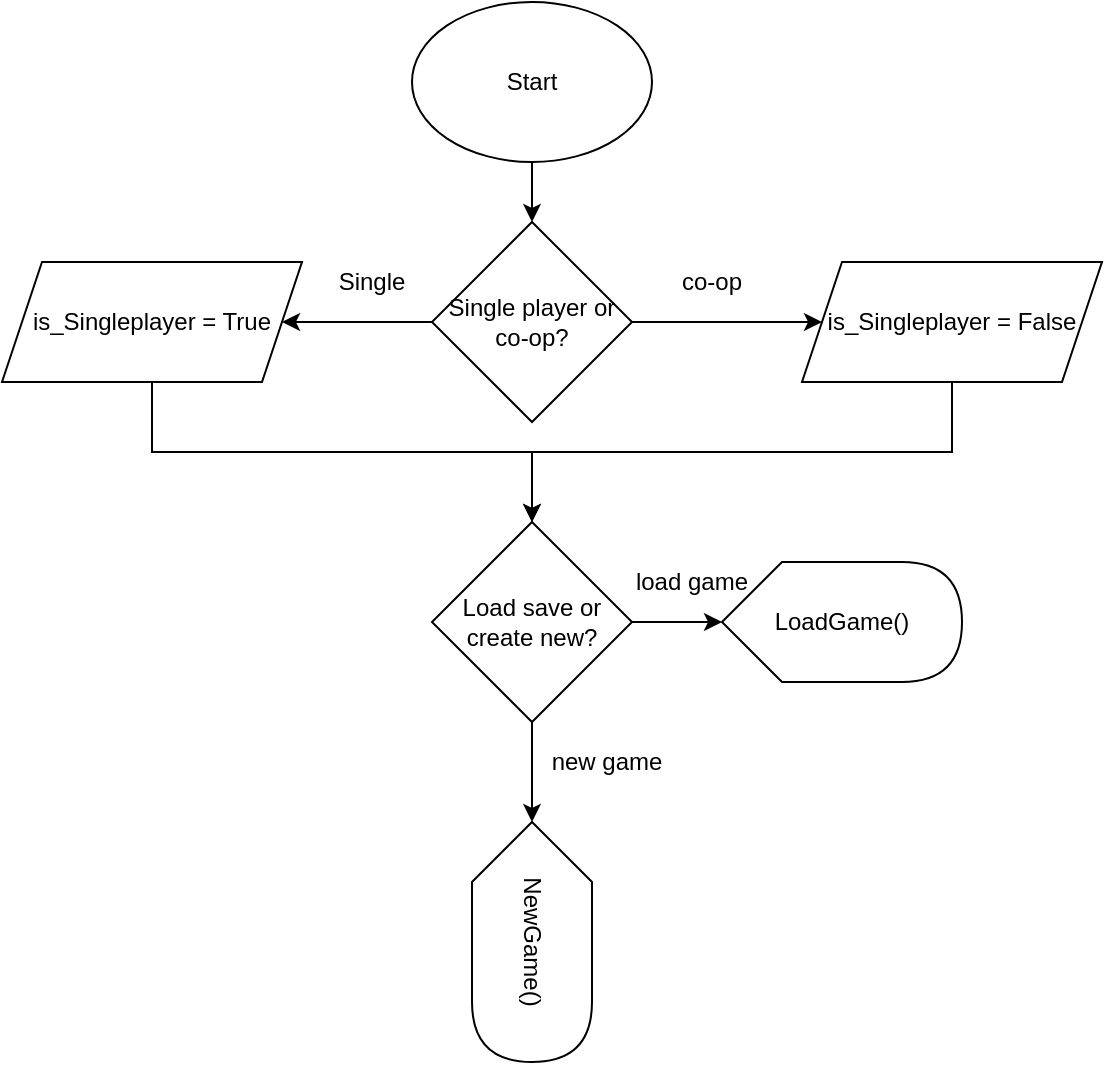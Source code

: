 <mxfile version="14.4.6" type="github"><diagram id="pJoODLNt0wpuWwSNDnVQ" name="Page-1"><mxGraphModel dx="985" dy="642" grid="1" gridSize="10" guides="1" tooltips="1" connect="1" arrows="1" fold="1" page="1" pageScale="1" pageWidth="850" pageHeight="1100" math="0" shadow="0"><root><mxCell id="0"/><mxCell id="1" parent="0"/><mxCell id="NiKmhYly6b2EbxUuQs3F-2" style="edgeStyle=orthogonalEdgeStyle;rounded=0;orthogonalLoop=1;jettySize=auto;html=1;exitX=0.5;exitY=1;exitDx=0;exitDy=0;entryX=0.5;entryY=0;entryDx=0;entryDy=0;" edge="1" parent="1" source="umeGPOr6LbtXn5Nx86Y--2" target="NiKmhYly6b2EbxUuQs3F-1"><mxGeometry relative="1" as="geometry"/></mxCell><mxCell id="umeGPOr6LbtXn5Nx86Y--2" value="Start" style="ellipse;whiteSpace=wrap;html=1;" parent="1" vertex="1"><mxGeometry x="365" y="30" width="120" height="80" as="geometry"/></mxCell><mxCell id="NiKmhYly6b2EbxUuQs3F-24" style="edgeStyle=orthogonalEdgeStyle;rounded=0;orthogonalLoop=1;jettySize=auto;html=1;exitX=0;exitY=0.5;exitDx=0;exitDy=0;entryX=1;entryY=0.5;entryDx=0;entryDy=0;" edge="1" parent="1" source="NiKmhYly6b2EbxUuQs3F-1" target="NiKmhYly6b2EbxUuQs3F-23"><mxGeometry relative="1" as="geometry"/></mxCell><mxCell id="NiKmhYly6b2EbxUuQs3F-27" style="edgeStyle=orthogonalEdgeStyle;rounded=0;orthogonalLoop=1;jettySize=auto;html=1;exitX=1;exitY=0.5;exitDx=0;exitDy=0;entryX=0;entryY=0.5;entryDx=0;entryDy=0;" edge="1" parent="1" source="NiKmhYly6b2EbxUuQs3F-1" target="NiKmhYly6b2EbxUuQs3F-26"><mxGeometry relative="1" as="geometry"/></mxCell><mxCell id="NiKmhYly6b2EbxUuQs3F-1" value="Single player or co-op?" style="rhombus;whiteSpace=wrap;html=1;" vertex="1" parent="1"><mxGeometry x="375" y="140" width="100" height="100" as="geometry"/></mxCell><mxCell id="NiKmhYly6b2EbxUuQs3F-8" value="Single" style="text;html=1;strokeColor=none;fillColor=none;align=center;verticalAlign=middle;whiteSpace=wrap;rounded=0;" vertex="1" parent="1"><mxGeometry x="315" y="160" width="60" height="20" as="geometry"/></mxCell><mxCell id="NiKmhYly6b2EbxUuQs3F-9" value="co-op" style="text;html=1;strokeColor=none;fillColor=none;align=center;verticalAlign=middle;whiteSpace=wrap;rounded=0;" vertex="1" parent="1"><mxGeometry x="475" y="160" width="80" height="20" as="geometry"/></mxCell><mxCell id="NiKmhYly6b2EbxUuQs3F-46" style="edgeStyle=orthogonalEdgeStyle;rounded=0;orthogonalLoop=1;jettySize=auto;html=1;exitX=0.5;exitY=1;exitDx=0;exitDy=0;entryX=0.5;entryY=0;entryDx=0;entryDy=0;" edge="1" parent="1" source="NiKmhYly6b2EbxUuQs3F-23" target="NiKmhYly6b2EbxUuQs3F-38"><mxGeometry relative="1" as="geometry"/></mxCell><mxCell id="NiKmhYly6b2EbxUuQs3F-23" value="is_Singleplayer = True" style="shape=parallelogram;perimeter=parallelogramPerimeter;whiteSpace=wrap;html=1;fixedSize=1;shadow=0;sketch=0;fillColor=#ffffff;" vertex="1" parent="1"><mxGeometry x="160" y="160" width="150" height="60" as="geometry"/></mxCell><mxCell id="NiKmhYly6b2EbxUuQs3F-45" style="edgeStyle=orthogonalEdgeStyle;rounded=0;orthogonalLoop=1;jettySize=auto;html=1;exitX=0.5;exitY=1;exitDx=0;exitDy=0;entryX=0.5;entryY=0;entryDx=0;entryDy=0;" edge="1" parent="1" source="NiKmhYly6b2EbxUuQs3F-26" target="NiKmhYly6b2EbxUuQs3F-38"><mxGeometry relative="1" as="geometry"/></mxCell><mxCell id="NiKmhYly6b2EbxUuQs3F-26" value="is_Singleplayer = False" style="shape=parallelogram;perimeter=parallelogramPerimeter;whiteSpace=wrap;html=1;fixedSize=1;shadow=0;sketch=0;fillColor=#ffffff;" vertex="1" parent="1"><mxGeometry x="560" y="160" width="150" height="60" as="geometry"/></mxCell><mxCell id="NiKmhYly6b2EbxUuQs3F-70" style="edgeStyle=orthogonalEdgeStyle;rounded=0;orthogonalLoop=1;jettySize=auto;html=1;exitX=0.5;exitY=1;exitDx=0;exitDy=0;" edge="1" parent="1" source="NiKmhYly6b2EbxUuQs3F-38" target="NiKmhYly6b2EbxUuQs3F-69"><mxGeometry relative="1" as="geometry"/></mxCell><mxCell id="NiKmhYly6b2EbxUuQs3F-71" style="edgeStyle=orthogonalEdgeStyle;rounded=0;orthogonalLoop=1;jettySize=auto;html=1;exitX=1;exitY=0.5;exitDx=0;exitDy=0;entryX=0;entryY=0.5;entryDx=0;entryDy=0;entryPerimeter=0;" edge="1" parent="1" source="NiKmhYly6b2EbxUuQs3F-38" target="NiKmhYly6b2EbxUuQs3F-67"><mxGeometry relative="1" as="geometry"/></mxCell><mxCell id="NiKmhYly6b2EbxUuQs3F-38" value="Load save or create new?" style="rhombus;whiteSpace=wrap;html=1;" vertex="1" parent="1"><mxGeometry x="375" y="290" width="100" height="100" as="geometry"/></mxCell><mxCell id="NiKmhYly6b2EbxUuQs3F-52" value="new game" style="text;html=1;strokeColor=none;fillColor=none;align=center;verticalAlign=middle;whiteSpace=wrap;rounded=0;shadow=0;sketch=0;rotation=0;" vertex="1" parent="1"><mxGeometry x="430" y="400" width="65" height="20" as="geometry"/></mxCell><mxCell id="NiKmhYly6b2EbxUuQs3F-53" value="load game" style="text;html=1;strokeColor=none;fillColor=none;align=center;verticalAlign=middle;whiteSpace=wrap;rounded=0;shadow=0;sketch=0;" vertex="1" parent="1"><mxGeometry x="470" y="310" width="70" height="20" as="geometry"/></mxCell><mxCell id="NiKmhYly6b2EbxUuQs3F-67" value="LoadGame()" style="shape=display;whiteSpace=wrap;html=1;shadow=0;sketch=0;fillColor=#ffffff;" vertex="1" parent="1"><mxGeometry x="520" y="310" width="120" height="60" as="geometry"/></mxCell><mxCell id="NiKmhYly6b2EbxUuQs3F-69" value="NewGame()" style="shape=display;whiteSpace=wrap;html=1;shadow=0;sketch=0;fillColor=#ffffff;rotation=90;" vertex="1" parent="1"><mxGeometry x="365" y="470" width="120" height="60" as="geometry"/></mxCell></root></mxGraphModel></diagram></mxfile>